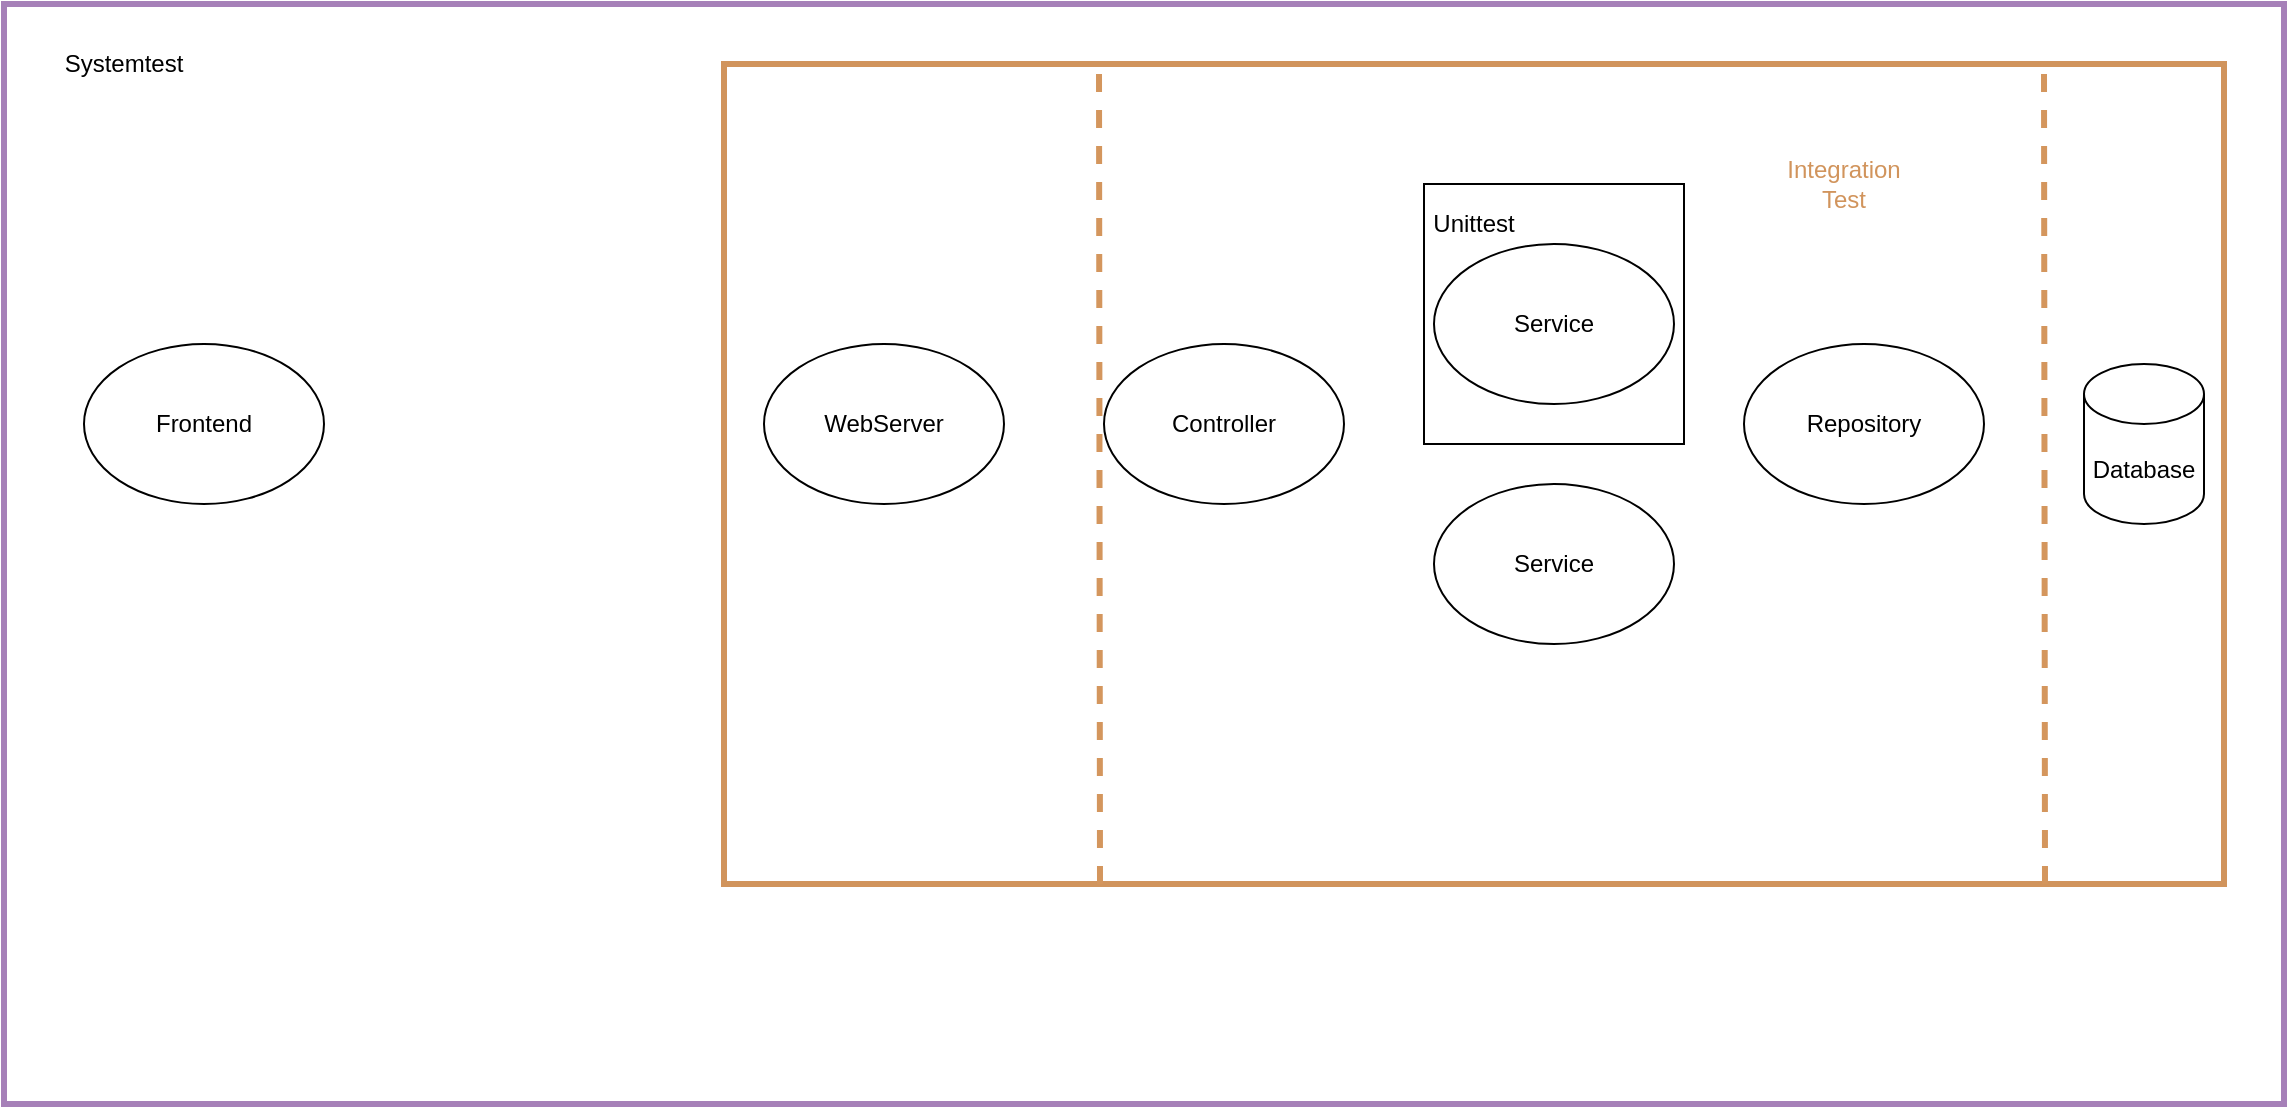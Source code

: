 <mxfile version="14.8.1" type="device"><diagram id="rwOQc4EZ7a5slUUZ20OZ" name="Page-1"><mxGraphModel dx="2400" dy="818" grid="1" gridSize="10" guides="1" tooltips="1" connect="1" arrows="1" fold="1" page="1" pageScale="1" pageWidth="850" pageHeight="1100" math="0" shadow="0"><root><mxCell id="0"/><mxCell id="1" parent="0"/><mxCell id="51bGjVTy6nWBbyWQkwaL-13" value="" style="rounded=0;whiteSpace=wrap;html=1;fillColor=#FFFFFF;strokeColor=#A680B8;strokeWidth=3;" vertex="1" parent="1"><mxGeometry x="-290" y="80" width="1140" height="550" as="geometry"/></mxCell><mxCell id="51bGjVTy6nWBbyWQkwaL-16" value="" style="rounded=0;whiteSpace=wrap;html=1;strokeWidth=3;fillColor=#FFFFFF;strokeColor=#D1945C;" vertex="1" parent="1"><mxGeometry x="70" y="110" width="750" height="410" as="geometry"/></mxCell><mxCell id="51bGjVTy6nWBbyWQkwaL-1" value="Controller" style="ellipse;whiteSpace=wrap;html=1;" vertex="1" parent="1"><mxGeometry x="260" y="250" width="120" height="80" as="geometry"/></mxCell><mxCell id="51bGjVTy6nWBbyWQkwaL-6" value="WebServer" style="ellipse;whiteSpace=wrap;html=1;" vertex="1" parent="1"><mxGeometry x="90" y="250" width="120" height="80" as="geometry"/></mxCell><mxCell id="51bGjVTy6nWBbyWQkwaL-7" value="Frontend" style="ellipse;whiteSpace=wrap;html=1;" vertex="1" parent="1"><mxGeometry x="-250" y="250" width="120" height="80" as="geometry"/></mxCell><mxCell id="51bGjVTy6nWBbyWQkwaL-12" value="&lt;font color=&quot;#d1945c&quot;&gt;Integration Test&lt;/font&gt;" style="text;html=1;strokeColor=none;fillColor=none;align=center;verticalAlign=middle;whiteSpace=wrap;rounded=0;" vertex="1" parent="1"><mxGeometry x="610" y="160" width="40" height="20" as="geometry"/></mxCell><mxCell id="51bGjVTy6nWBbyWQkwaL-14" value="Systemtest" style="text;html=1;strokeColor=none;fillColor=none;align=center;verticalAlign=middle;whiteSpace=wrap;rounded=0;" vertex="1" parent="1"><mxGeometry x="-250" y="100" width="40" height="20" as="geometry"/></mxCell><mxCell id="51bGjVTy6nWBbyWQkwaL-8" value="" style="whiteSpace=wrap;html=1;aspect=fixed;" vertex="1" parent="1"><mxGeometry x="420" y="170" width="130" height="130" as="geometry"/></mxCell><mxCell id="51bGjVTy6nWBbyWQkwaL-2" value="Service" style="ellipse;whiteSpace=wrap;html=1;" vertex="1" parent="1"><mxGeometry x="425" y="320" width="120" height="80" as="geometry"/></mxCell><mxCell id="51bGjVTy6nWBbyWQkwaL-3" value="Service" style="ellipse;whiteSpace=wrap;html=1;" vertex="1" parent="1"><mxGeometry x="425" y="200" width="120" height="80" as="geometry"/></mxCell><mxCell id="51bGjVTy6nWBbyWQkwaL-4" value="Repository" style="ellipse;whiteSpace=wrap;html=1;" vertex="1" parent="1"><mxGeometry x="580" y="250" width="120" height="80" as="geometry"/></mxCell><mxCell id="51bGjVTy6nWBbyWQkwaL-5" value="Database" style="shape=cylinder3;whiteSpace=wrap;html=1;boundedLbl=1;backgroundOutline=1;size=15;" vertex="1" parent="1"><mxGeometry x="750" y="260" width="60" height="80" as="geometry"/></mxCell><mxCell id="51bGjVTy6nWBbyWQkwaL-9" value="Unittest" style="text;html=1;strokeColor=none;fillColor=none;align=center;verticalAlign=middle;whiteSpace=wrap;rounded=0;" vertex="1" parent="1"><mxGeometry x="425" y="180" width="40" height="20" as="geometry"/></mxCell><mxCell id="51bGjVTy6nWBbyWQkwaL-17" value="" style="endArrow=none;html=1;strokeColor=#D4965D;strokeWidth=3;dashed=1;entryX=0.25;entryY=0;entryDx=0;entryDy=0;" edge="1" parent="1" target="51bGjVTy6nWBbyWQkwaL-16"><mxGeometry width="50" height="50" relative="1" as="geometry"><mxPoint x="258" y="520" as="sourcePoint"/><mxPoint x="-360" y="180" as="targetPoint"/></mxGeometry></mxCell><mxCell id="51bGjVTy6nWBbyWQkwaL-18" value="" style="endArrow=none;html=1;strokeColor=#D4965D;strokeWidth=3;dashed=1;entryX=0.25;entryY=0;entryDx=0;entryDy=0;" edge="1" parent="1"><mxGeometry width="50" height="50" relative="1" as="geometry"><mxPoint x="730.5" y="520" as="sourcePoint"/><mxPoint x="730" y="110" as="targetPoint"/></mxGeometry></mxCell></root></mxGraphModel></diagram></mxfile>